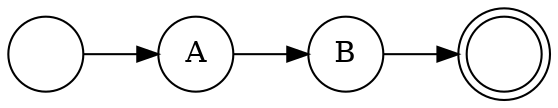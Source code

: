 digraph G {
  node [shape=circle]
  rankdir=LR
  
  init [label=""]
  accept [label="", shape=doublecircle]
  
  init -> A -> B -> accept
}
